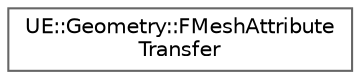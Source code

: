 digraph "Graphical Class Hierarchy"
{
 // INTERACTIVE_SVG=YES
 // LATEX_PDF_SIZE
  bgcolor="transparent";
  edge [fontname=Helvetica,fontsize=10,labelfontname=Helvetica,labelfontsize=10];
  node [fontname=Helvetica,fontsize=10,shape=box,height=0.2,width=0.4];
  rankdir="LR";
  Node0 [id="Node000000",label="UE::Geometry::FMeshAttribute\lTransfer",height=0.2,width=0.4,color="grey40", fillcolor="white", style="filled",URL="$d2/da5/classUE_1_1Geometry_1_1FMeshAttributeTransfer.html",tooltip="FMeshAttributeTransfer transfers attributes from a SourceMesh to a TargetMesh."];
}
